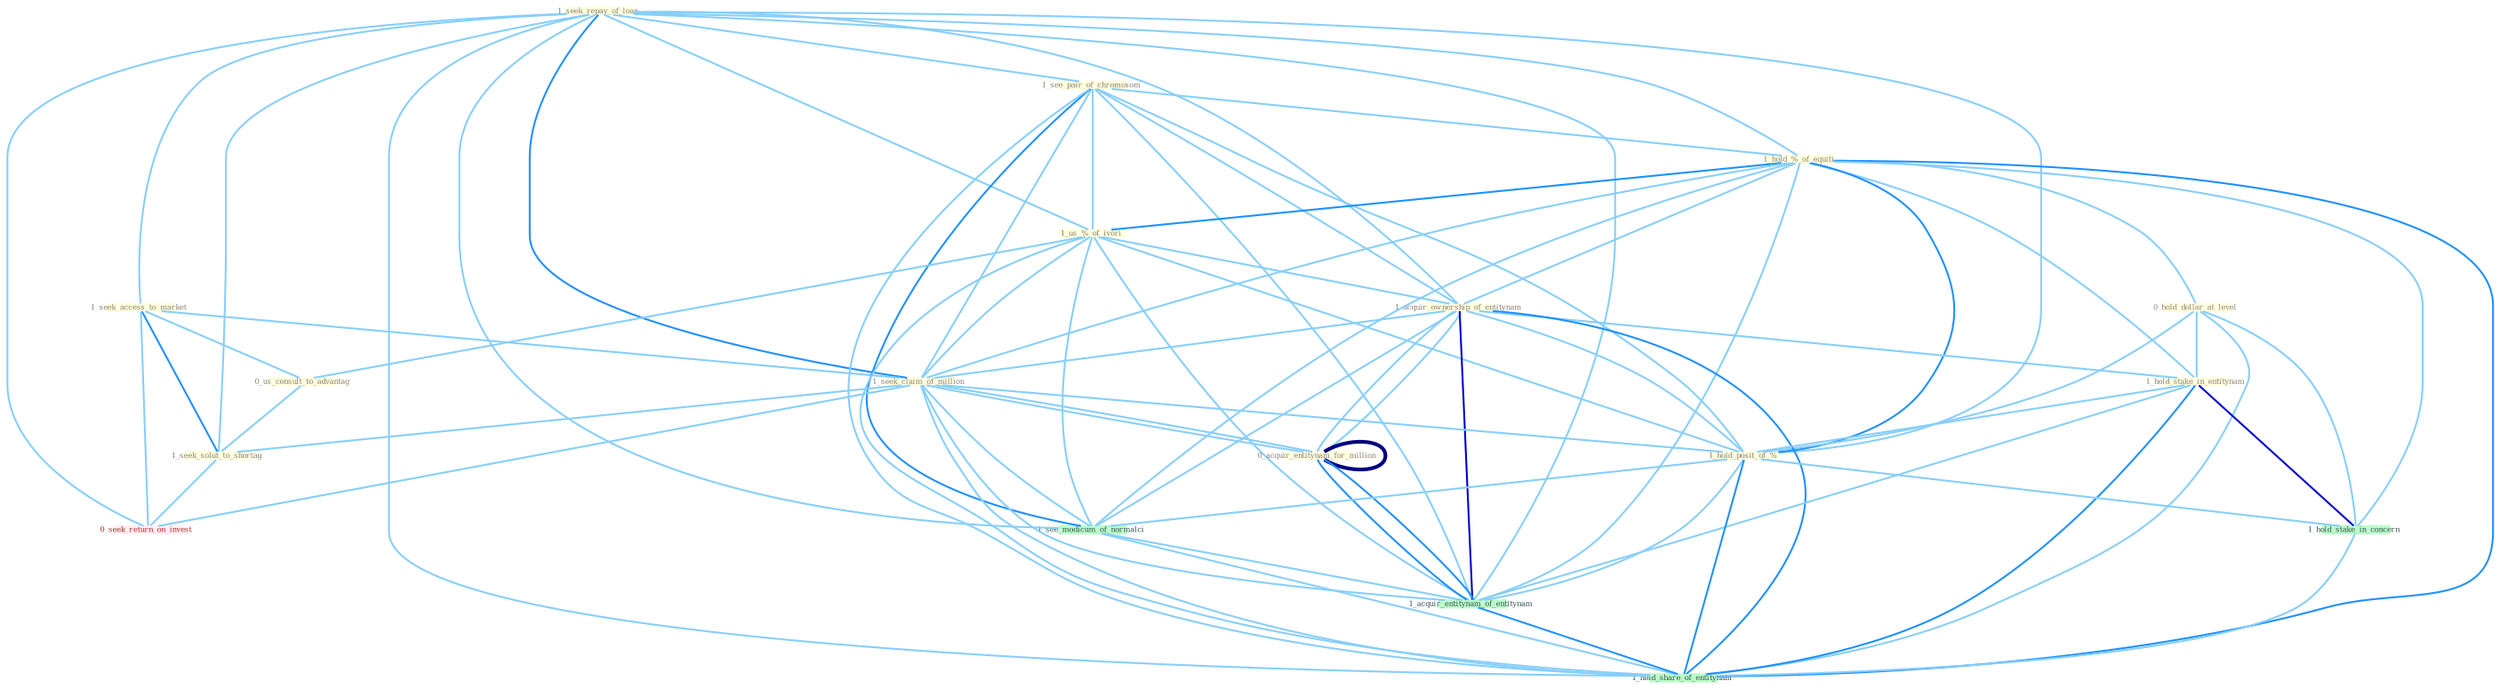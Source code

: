 Graph G{ 
    node
    [shape=polygon,style=filled,width=.5,height=.06,color="#BDFCC9",fixedsize=true,fontsize=4,
    fontcolor="#2f4f4f"];
    {node
    [color="#ffffe0", fontcolor="#8b7d6b"] "1_seek_repay_of_loan " "1_seek_access_to_market " "1_see_pair_of_chromosom " "1_hold_%_of_equiti " "1_us_%_of_ivori " "0_us_consult_to_advantag " "0_hold_dollar_at_level " "1_acquir_ownership_of_entitynam " "0_acquir_entitynam_for_million " "1_hold_stake_in_entitynam " "1_seek_claim_of_million " "0_acquir_entitynam_for_million " "1_seek_solut_to_shortag " "1_hold_posit_of_% "}
{node [color="#fff0f5", fontcolor="#b22222"] "0_seek_return_on_invest "}
edge [color="#B0E2FF"];

	"1_seek_repay_of_loan " -- "1_seek_access_to_market " [w="1", color="#87cefa" ];
	"1_seek_repay_of_loan " -- "1_see_pair_of_chromosom " [w="1", color="#87cefa" ];
	"1_seek_repay_of_loan " -- "1_hold_%_of_equiti " [w="1", color="#87cefa" ];
	"1_seek_repay_of_loan " -- "1_us_%_of_ivori " [w="1", color="#87cefa" ];
	"1_seek_repay_of_loan " -- "1_acquir_ownership_of_entitynam " [w="1", color="#87cefa" ];
	"1_seek_repay_of_loan " -- "1_seek_claim_of_million " [w="2", color="#1e90ff" , len=0.8];
	"1_seek_repay_of_loan " -- "1_seek_solut_to_shortag " [w="1", color="#87cefa" ];
	"1_seek_repay_of_loan " -- "1_hold_posit_of_% " [w="1", color="#87cefa" ];
	"1_seek_repay_of_loan " -- "0_seek_return_on_invest " [w="1", color="#87cefa" ];
	"1_seek_repay_of_loan " -- "1_see_modicum_of_normalci " [w="1", color="#87cefa" ];
	"1_seek_repay_of_loan " -- "1_acquir_entitynam_of_entitynam " [w="1", color="#87cefa" ];
	"1_seek_repay_of_loan " -- "1_hold_share_of_entitynam " [w="1", color="#87cefa" ];
	"1_seek_access_to_market " -- "0_us_consult_to_advantag " [w="1", color="#87cefa" ];
	"1_seek_access_to_market " -- "1_seek_claim_of_million " [w="1", color="#87cefa" ];
	"1_seek_access_to_market " -- "1_seek_solut_to_shortag " [w="2", color="#1e90ff" , len=0.8];
	"1_seek_access_to_market " -- "0_seek_return_on_invest " [w="1", color="#87cefa" ];
	"1_see_pair_of_chromosom " -- "1_hold_%_of_equiti " [w="1", color="#87cefa" ];
	"1_see_pair_of_chromosom " -- "1_us_%_of_ivori " [w="1", color="#87cefa" ];
	"1_see_pair_of_chromosom " -- "1_acquir_ownership_of_entitynam " [w="1", color="#87cefa" ];
	"1_see_pair_of_chromosom " -- "1_seek_claim_of_million " [w="1", color="#87cefa" ];
	"1_see_pair_of_chromosom " -- "1_hold_posit_of_% " [w="1", color="#87cefa" ];
	"1_see_pair_of_chromosom " -- "1_see_modicum_of_normalci " [w="2", color="#1e90ff" , len=0.8];
	"1_see_pair_of_chromosom " -- "1_acquir_entitynam_of_entitynam " [w="1", color="#87cefa" ];
	"1_see_pair_of_chromosom " -- "1_hold_share_of_entitynam " [w="1", color="#87cefa" ];
	"1_hold_%_of_equiti " -- "1_us_%_of_ivori " [w="2", color="#1e90ff" , len=0.8];
	"1_hold_%_of_equiti " -- "0_hold_dollar_at_level " [w="1", color="#87cefa" ];
	"1_hold_%_of_equiti " -- "1_acquir_ownership_of_entitynam " [w="1", color="#87cefa" ];
	"1_hold_%_of_equiti " -- "1_hold_stake_in_entitynam " [w="1", color="#87cefa" ];
	"1_hold_%_of_equiti " -- "1_seek_claim_of_million " [w="1", color="#87cefa" ];
	"1_hold_%_of_equiti " -- "1_hold_posit_of_% " [w="2", color="#1e90ff" , len=0.8];
	"1_hold_%_of_equiti " -- "1_hold_stake_in_concern " [w="1", color="#87cefa" ];
	"1_hold_%_of_equiti " -- "1_see_modicum_of_normalci " [w="1", color="#87cefa" ];
	"1_hold_%_of_equiti " -- "1_acquir_entitynam_of_entitynam " [w="1", color="#87cefa" ];
	"1_hold_%_of_equiti " -- "1_hold_share_of_entitynam " [w="2", color="#1e90ff" , len=0.8];
	"1_us_%_of_ivori " -- "0_us_consult_to_advantag " [w="1", color="#87cefa" ];
	"1_us_%_of_ivori " -- "1_acquir_ownership_of_entitynam " [w="1", color="#87cefa" ];
	"1_us_%_of_ivori " -- "1_seek_claim_of_million " [w="1", color="#87cefa" ];
	"1_us_%_of_ivori " -- "1_hold_posit_of_% " [w="1", color="#87cefa" ];
	"1_us_%_of_ivori " -- "1_see_modicum_of_normalci " [w="1", color="#87cefa" ];
	"1_us_%_of_ivori " -- "1_acquir_entitynam_of_entitynam " [w="1", color="#87cefa" ];
	"1_us_%_of_ivori " -- "1_hold_share_of_entitynam " [w="1", color="#87cefa" ];
	"0_us_consult_to_advantag " -- "1_seek_solut_to_shortag " [w="1", color="#87cefa" ];
	"0_hold_dollar_at_level " -- "1_hold_stake_in_entitynam " [w="1", color="#87cefa" ];
	"0_hold_dollar_at_level " -- "1_hold_posit_of_% " [w="1", color="#87cefa" ];
	"0_hold_dollar_at_level " -- "1_hold_stake_in_concern " [w="1", color="#87cefa" ];
	"0_hold_dollar_at_level " -- "1_hold_share_of_entitynam " [w="1", color="#87cefa" ];
	"1_acquir_ownership_of_entitynam " -- "0_acquir_entitynam_for_million " [w="1", color="#87cefa" ];
	"1_acquir_ownership_of_entitynam " -- "1_hold_stake_in_entitynam " [w="1", color="#87cefa" ];
	"1_acquir_ownership_of_entitynam " -- "1_seek_claim_of_million " [w="1", color="#87cefa" ];
	"1_acquir_ownership_of_entitynam " -- "0_acquir_entitynam_for_million " [w="1", color="#87cefa" ];
	"1_acquir_ownership_of_entitynam " -- "1_hold_posit_of_% " [w="1", color="#87cefa" ];
	"1_acquir_ownership_of_entitynam " -- "1_see_modicum_of_normalci " [w="1", color="#87cefa" ];
	"1_acquir_ownership_of_entitynam " -- "1_acquir_entitynam_of_entitynam " [w="3", color="#0000cd" , len=0.6];
	"1_acquir_ownership_of_entitynam " -- "1_hold_share_of_entitynam " [w="2", color="#1e90ff" , len=0.8];
	"0_acquir_entitynam_for_million " -- "1_seek_claim_of_million " [w="1", color="#87cefa" ];
	"0_acquir_entitynam_for_million " -- "0_acquir_entitynam_for_million " [w="4", style=bold, color="#000080", len=0.4];
	"0_acquir_entitynam_for_million " -- "1_acquir_entitynam_of_entitynam " [w="2", color="#1e90ff" , len=0.8];
	"1_hold_stake_in_entitynam " -- "1_hold_posit_of_% " [w="1", color="#87cefa" ];
	"1_hold_stake_in_entitynam " -- "1_hold_stake_in_concern " [w="3", color="#0000cd" , len=0.6];
	"1_hold_stake_in_entitynam " -- "1_acquir_entitynam_of_entitynam " [w="1", color="#87cefa" ];
	"1_hold_stake_in_entitynam " -- "1_hold_share_of_entitynam " [w="2", color="#1e90ff" , len=0.8];
	"1_seek_claim_of_million " -- "0_acquir_entitynam_for_million " [w="1", color="#87cefa" ];
	"1_seek_claim_of_million " -- "1_seek_solut_to_shortag " [w="1", color="#87cefa" ];
	"1_seek_claim_of_million " -- "1_hold_posit_of_% " [w="1", color="#87cefa" ];
	"1_seek_claim_of_million " -- "0_seek_return_on_invest " [w="1", color="#87cefa" ];
	"1_seek_claim_of_million " -- "1_see_modicum_of_normalci " [w="1", color="#87cefa" ];
	"1_seek_claim_of_million " -- "1_acquir_entitynam_of_entitynam " [w="1", color="#87cefa" ];
	"1_seek_claim_of_million " -- "1_hold_share_of_entitynam " [w="1", color="#87cefa" ];
	"0_acquir_entitynam_for_million " -- "1_acquir_entitynam_of_entitynam " [w="2", color="#1e90ff" , len=0.8];
	"1_seek_solut_to_shortag " -- "0_seek_return_on_invest " [w="1", color="#87cefa" ];
	"1_hold_posit_of_% " -- "1_hold_stake_in_concern " [w="1", color="#87cefa" ];
	"1_hold_posit_of_% " -- "1_see_modicum_of_normalci " [w="1", color="#87cefa" ];
	"1_hold_posit_of_% " -- "1_acquir_entitynam_of_entitynam " [w="1", color="#87cefa" ];
	"1_hold_posit_of_% " -- "1_hold_share_of_entitynam " [w="2", color="#1e90ff" , len=0.8];
	"1_hold_stake_in_concern " -- "1_hold_share_of_entitynam " [w="1", color="#87cefa" ];
	"1_see_modicum_of_normalci " -- "1_acquir_entitynam_of_entitynam " [w="1", color="#87cefa" ];
	"1_see_modicum_of_normalci " -- "1_hold_share_of_entitynam " [w="1", color="#87cefa" ];
	"1_acquir_entitynam_of_entitynam " -- "1_hold_share_of_entitynam " [w="2", color="#1e90ff" , len=0.8];
}